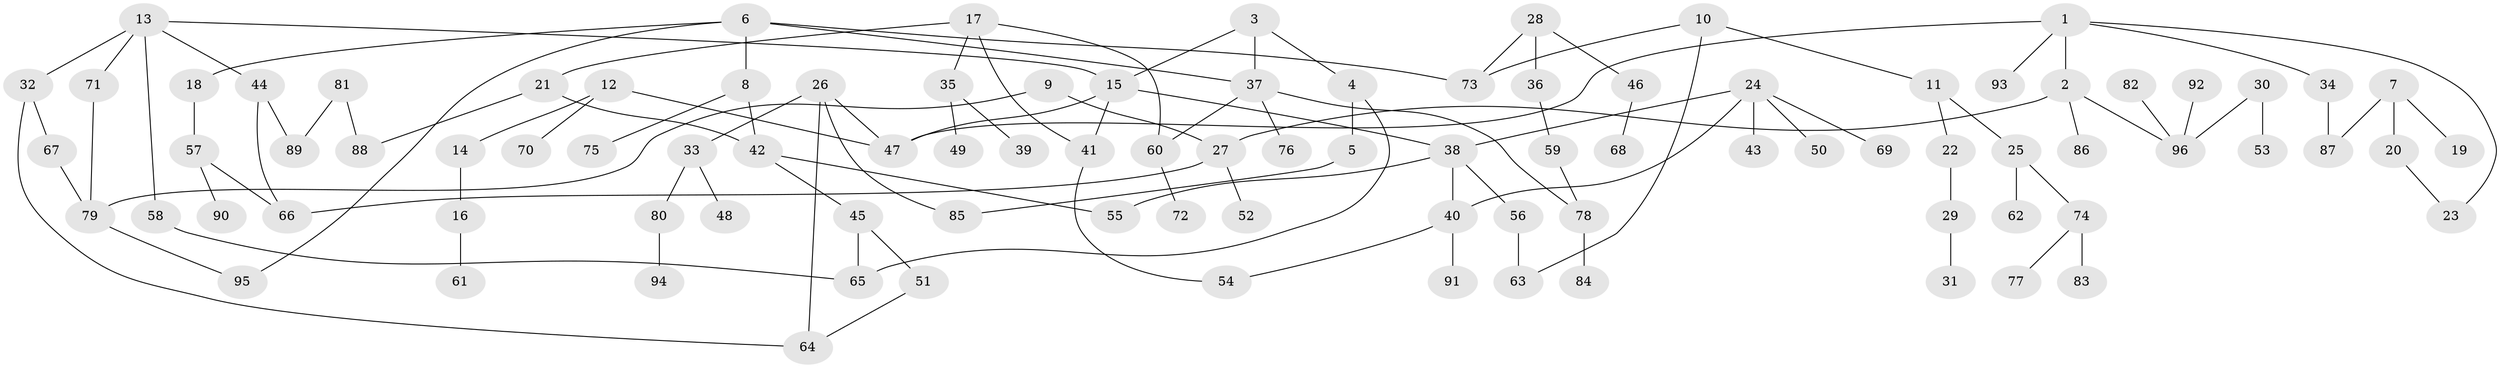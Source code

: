 // original degree distribution, {5: 0.051094890510948905, 4: 0.08759124087591241, 6: 0.021897810218978103, 3: 0.2116788321167883, 2: 0.26277372262773724, 1: 0.36496350364963503}
// Generated by graph-tools (version 1.1) at 2025/35/03/04/25 23:35:59]
// undirected, 96 vertices, 114 edges
graph export_dot {
  node [color=gray90,style=filled];
  1;
  2;
  3;
  4;
  5;
  6;
  7;
  8;
  9;
  10;
  11;
  12;
  13;
  14;
  15;
  16;
  17;
  18;
  19;
  20;
  21;
  22;
  23;
  24;
  25;
  26;
  27;
  28;
  29;
  30;
  31;
  32;
  33;
  34;
  35;
  36;
  37;
  38;
  39;
  40;
  41;
  42;
  43;
  44;
  45;
  46;
  47;
  48;
  49;
  50;
  51;
  52;
  53;
  54;
  55;
  56;
  57;
  58;
  59;
  60;
  61;
  62;
  63;
  64;
  65;
  66;
  67;
  68;
  69;
  70;
  71;
  72;
  73;
  74;
  75;
  76;
  77;
  78;
  79;
  80;
  81;
  82;
  83;
  84;
  85;
  86;
  87;
  88;
  89;
  90;
  91;
  92;
  93;
  94;
  95;
  96;
  1 -- 2 [weight=1.0];
  1 -- 23 [weight=1.0];
  1 -- 34 [weight=1.0];
  1 -- 47 [weight=1.0];
  1 -- 93 [weight=1.0];
  2 -- 27 [weight=1.0];
  2 -- 86 [weight=1.0];
  2 -- 96 [weight=1.0];
  3 -- 4 [weight=1.0];
  3 -- 15 [weight=1.0];
  3 -- 37 [weight=1.0];
  4 -- 5 [weight=1.0];
  4 -- 65 [weight=1.0];
  5 -- 85 [weight=1.0];
  6 -- 8 [weight=1.0];
  6 -- 18 [weight=1.0];
  6 -- 37 [weight=1.0];
  6 -- 73 [weight=1.0];
  6 -- 95 [weight=1.0];
  7 -- 19 [weight=1.0];
  7 -- 20 [weight=1.0];
  7 -- 87 [weight=1.0];
  8 -- 42 [weight=1.0];
  8 -- 75 [weight=1.0];
  9 -- 27 [weight=1.0];
  9 -- 79 [weight=1.0];
  10 -- 11 [weight=1.0];
  10 -- 63 [weight=1.0];
  10 -- 73 [weight=1.0];
  11 -- 22 [weight=1.0];
  11 -- 25 [weight=1.0];
  12 -- 14 [weight=1.0];
  12 -- 47 [weight=1.0];
  12 -- 70 [weight=1.0];
  13 -- 15 [weight=1.0];
  13 -- 32 [weight=1.0];
  13 -- 44 [weight=1.0];
  13 -- 58 [weight=1.0];
  13 -- 71 [weight=1.0];
  14 -- 16 [weight=1.0];
  15 -- 38 [weight=1.0];
  15 -- 41 [weight=1.0];
  15 -- 47 [weight=1.0];
  16 -- 61 [weight=1.0];
  17 -- 21 [weight=1.0];
  17 -- 35 [weight=1.0];
  17 -- 41 [weight=1.0];
  17 -- 60 [weight=1.0];
  18 -- 57 [weight=1.0];
  20 -- 23 [weight=1.0];
  21 -- 42 [weight=1.0];
  21 -- 88 [weight=1.0];
  22 -- 29 [weight=1.0];
  24 -- 38 [weight=1.0];
  24 -- 40 [weight=1.0];
  24 -- 43 [weight=1.0];
  24 -- 50 [weight=1.0];
  24 -- 69 [weight=1.0];
  25 -- 62 [weight=1.0];
  25 -- 74 [weight=1.0];
  26 -- 33 [weight=1.0];
  26 -- 47 [weight=1.0];
  26 -- 64 [weight=1.0];
  26 -- 85 [weight=1.0];
  27 -- 52 [weight=1.0];
  27 -- 66 [weight=1.0];
  28 -- 36 [weight=1.0];
  28 -- 46 [weight=1.0];
  28 -- 73 [weight=1.0];
  29 -- 31 [weight=1.0];
  30 -- 53 [weight=1.0];
  30 -- 96 [weight=1.0];
  32 -- 64 [weight=1.0];
  32 -- 67 [weight=1.0];
  33 -- 48 [weight=1.0];
  33 -- 80 [weight=1.0];
  34 -- 87 [weight=1.0];
  35 -- 39 [weight=1.0];
  35 -- 49 [weight=1.0];
  36 -- 59 [weight=1.0];
  37 -- 60 [weight=1.0];
  37 -- 76 [weight=1.0];
  37 -- 78 [weight=1.0];
  38 -- 40 [weight=1.0];
  38 -- 55 [weight=1.0];
  38 -- 56 [weight=1.0];
  40 -- 54 [weight=1.0];
  40 -- 91 [weight=1.0];
  41 -- 54 [weight=1.0];
  42 -- 45 [weight=1.0];
  42 -- 55 [weight=1.0];
  44 -- 66 [weight=1.0];
  44 -- 89 [weight=1.0];
  45 -- 51 [weight=1.0];
  45 -- 65 [weight=1.0];
  46 -- 68 [weight=1.0];
  51 -- 64 [weight=1.0];
  56 -- 63 [weight=1.0];
  57 -- 66 [weight=1.0];
  57 -- 90 [weight=1.0];
  58 -- 65 [weight=1.0];
  59 -- 78 [weight=1.0];
  60 -- 72 [weight=1.0];
  67 -- 79 [weight=1.0];
  71 -- 79 [weight=1.0];
  74 -- 77 [weight=1.0];
  74 -- 83 [weight=1.0];
  78 -- 84 [weight=1.0];
  79 -- 95 [weight=1.0];
  80 -- 94 [weight=1.0];
  81 -- 88 [weight=1.0];
  81 -- 89 [weight=1.0];
  82 -- 96 [weight=1.0];
  92 -- 96 [weight=1.0];
}
